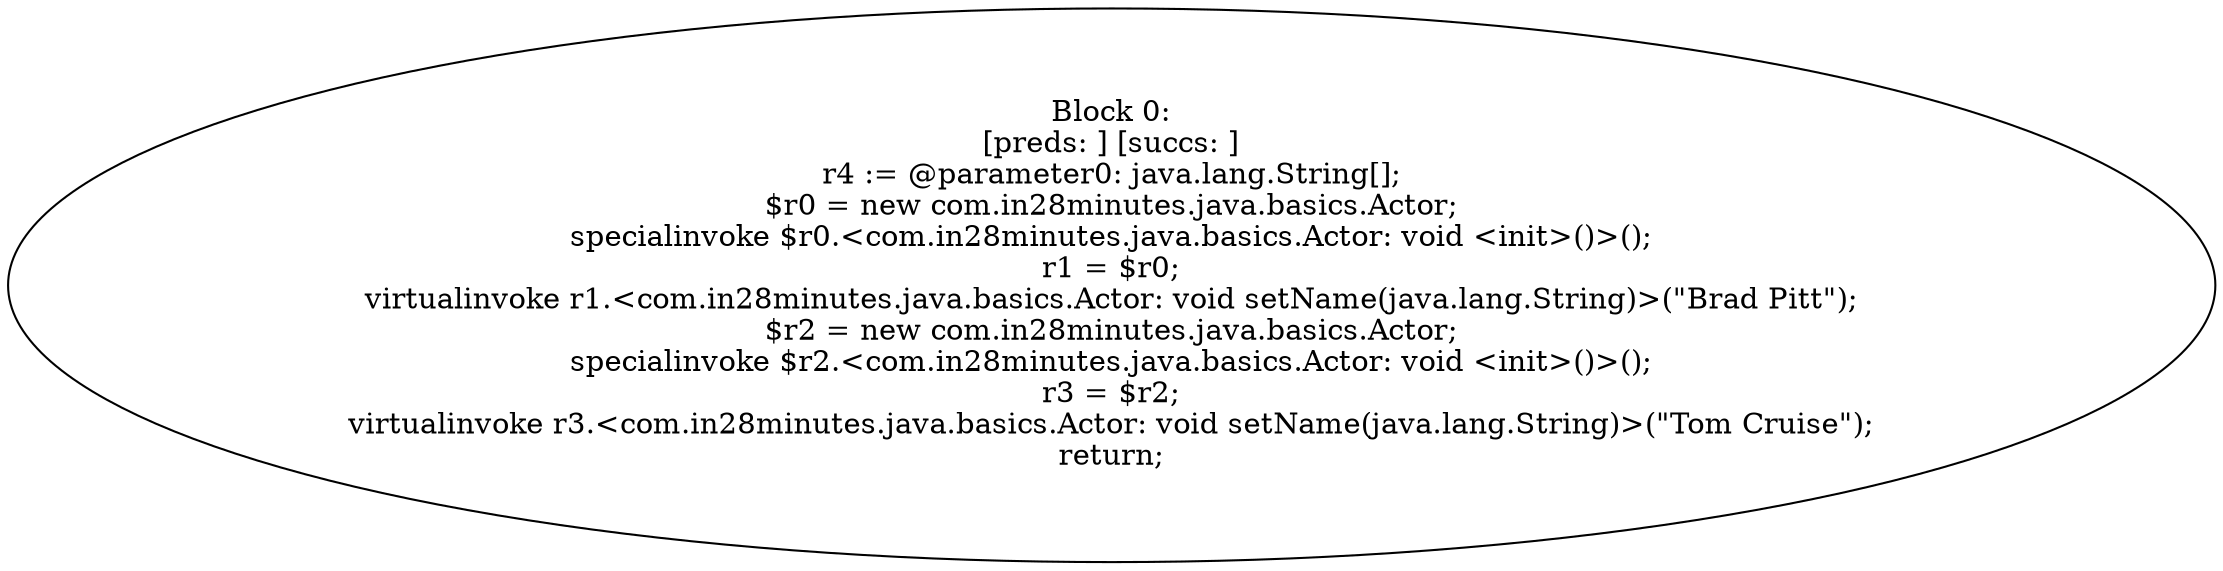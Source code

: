 digraph "unitGraph" {
    "Block 0:
[preds: ] [succs: ]
r4 := @parameter0: java.lang.String[];
$r0 = new com.in28minutes.java.basics.Actor;
specialinvoke $r0.<com.in28minutes.java.basics.Actor: void <init>()>();
r1 = $r0;
virtualinvoke r1.<com.in28minutes.java.basics.Actor: void setName(java.lang.String)>(\"Brad Pitt\");
$r2 = new com.in28minutes.java.basics.Actor;
specialinvoke $r2.<com.in28minutes.java.basics.Actor: void <init>()>();
r3 = $r2;
virtualinvoke r3.<com.in28minutes.java.basics.Actor: void setName(java.lang.String)>(\"Tom Cruise\");
return;
"
}
